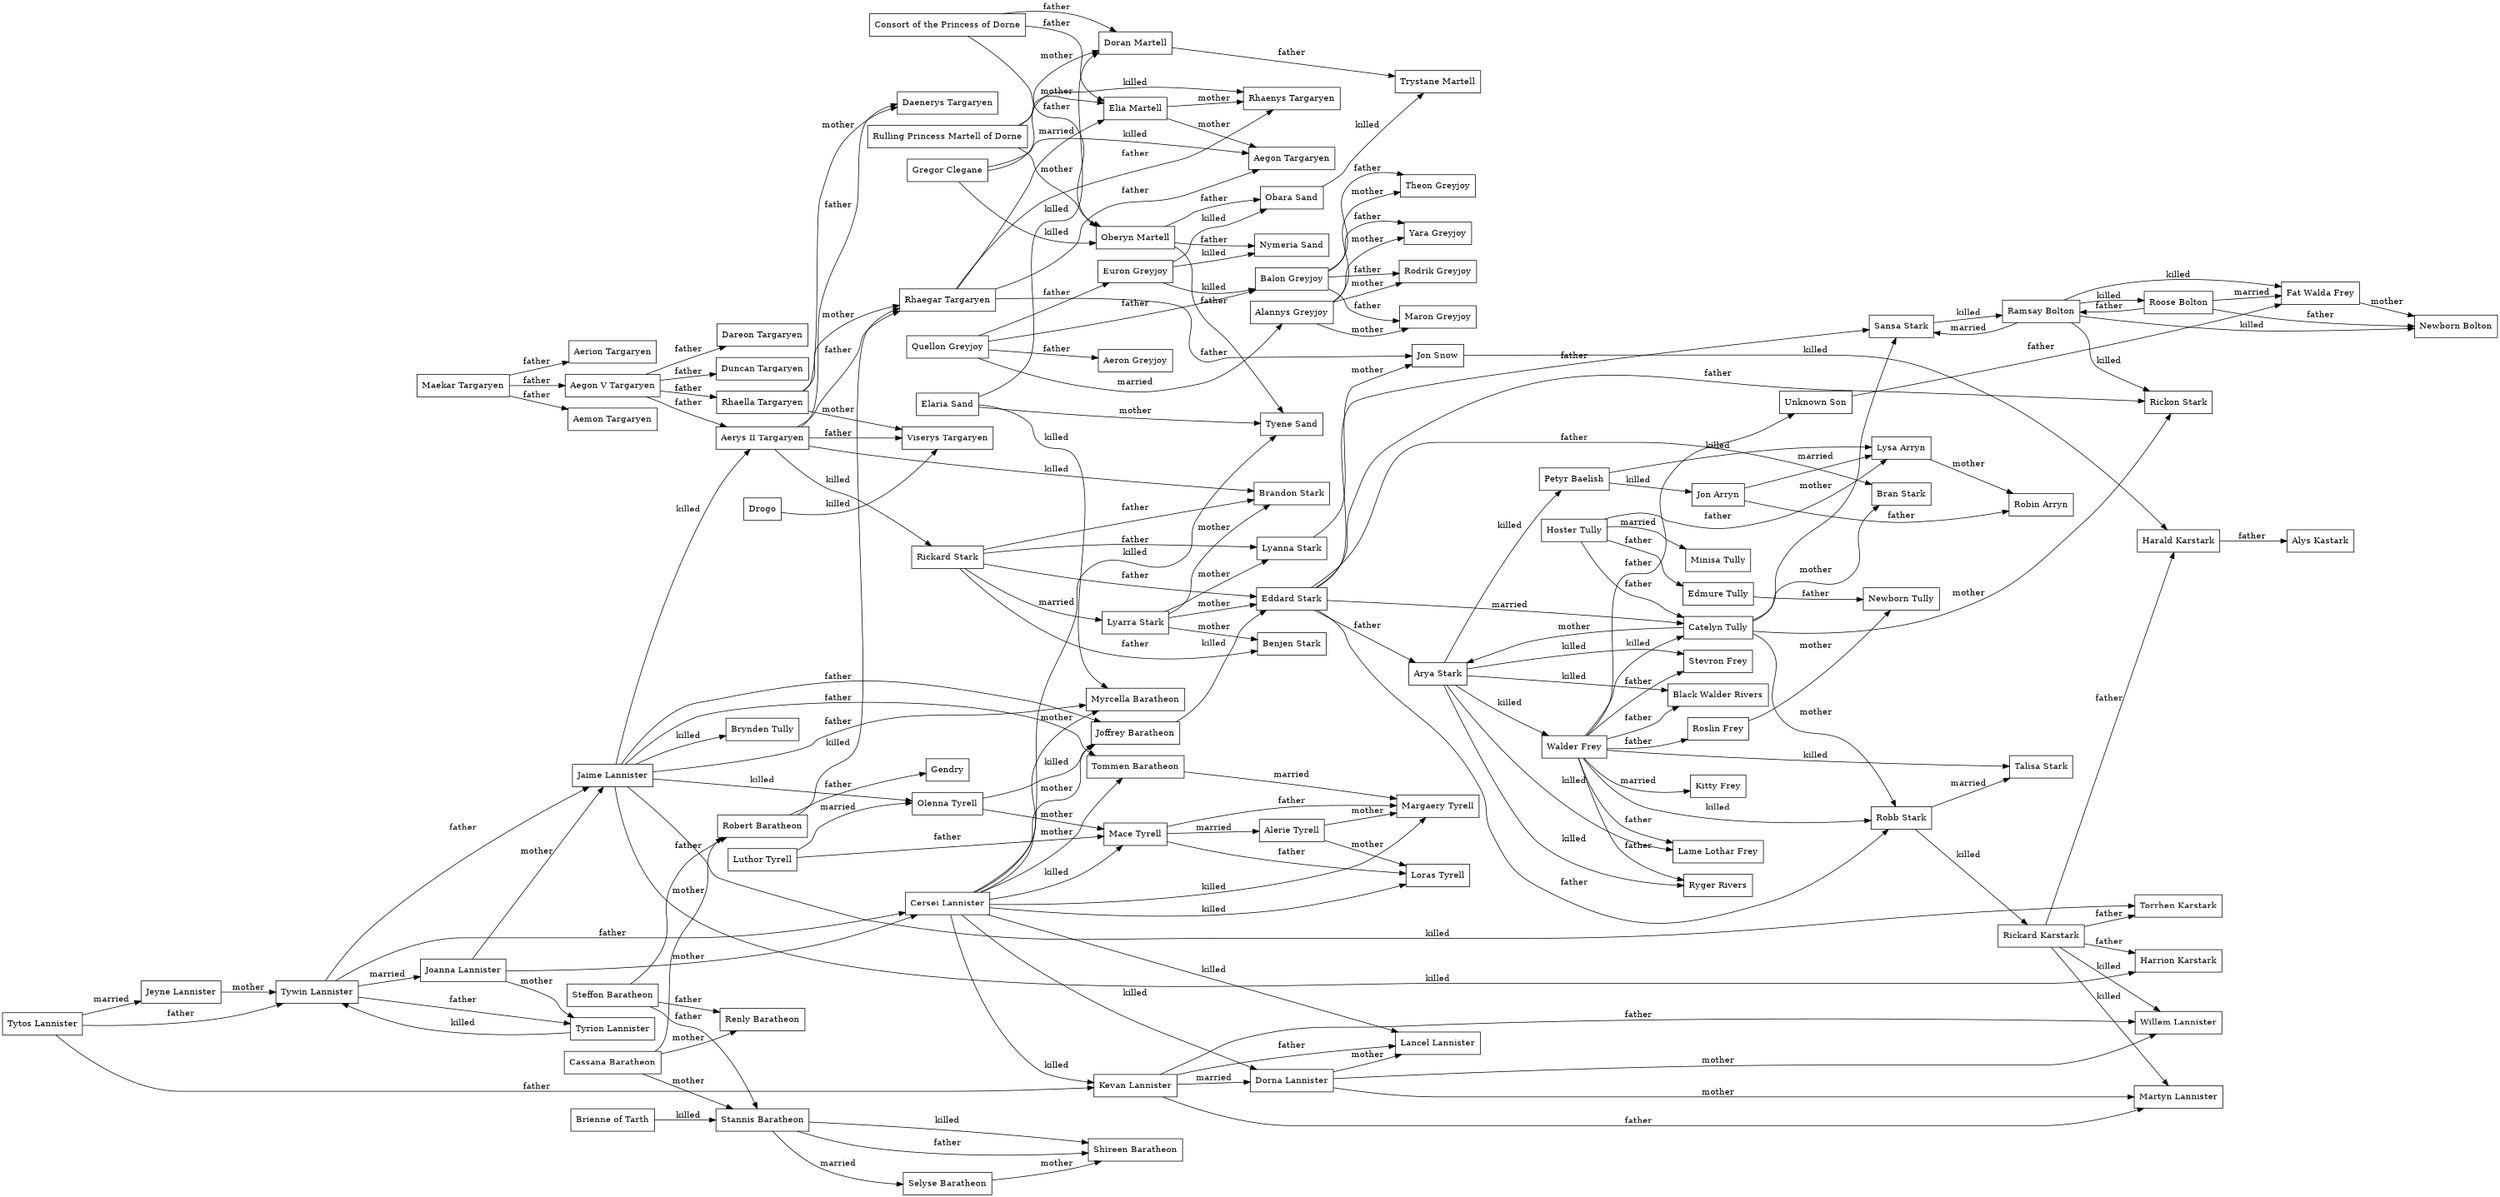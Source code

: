 digraph GoT {
rankdir=LR;
size="20"
node [shape = rectangle];
"Gregor Clegane" -> "Aegon Targaryen" [label="killed"];
"Rhaegar Targaryen" -> "Aegon Targaryen" [label="father"];
"Elia Martell" -> "Aegon Targaryen" [label="mother"];
"Maekar Targaryen" -> "Aegon V Targaryen" [label="father"];
"Maekar Targaryen" -> "Aemon Targaryen" [label="father"];
"Maekar Targaryen" -> "Aerion Targaryen" [label="father"];
"Quellon Greyjoy" -> "Aeron Greyjoy" [label="father"];
"Jaime Lannister" -> "Aerys II Targaryen" [label="killed"];
"Aegon V Targaryen" -> "Aerys II Targaryen" [label="father"];
"Harald Karstark" -> "Alys Kastark" [label="father"];
"Eddard Stark" -> "Arya Stark" [label="father"];
"Catelyn Tully" -> "Arya Stark" [label="mother"];
"Euron Greyjoy" -> "Balon Greyjoy" [label="killed"];
"Quellon Greyjoy" -> "Balon Greyjoy" [label="father"];
"Rickard Stark" -> "Benjen Stark" [label="father"];
"Lyarra Stark" -> "Benjen Stark" [label="mother"];
"Arya Stark" -> "Black Walder Rivers" [label="killed"];
"Walder Frey" -> "Black Walder Rivers" [label="father"];
"Eddard Stark" -> "Bran Stark" [label="father"];
"Catelyn Tully" -> "Bran Stark" [label="mother"];
"Aerys II Targaryen" -> "Brandon Stark" [label="killed"];
"Rickard Stark" -> "Brandon Stark" [label="father"];
"Lyarra Stark" -> "Brandon Stark" [label="mother"];
"Jaime Lannister" -> "Brynden Tully" [label="killed"];
"Walder Frey" -> "Catelyn Tully" [label="killed"];
"Hoster Tully" -> "Catelyn Tully" [label="father"];
"Tywin Lannister" -> "Cersei Lannister" [label="father"];
"Joanna Lannister" -> "Cersei Lannister" [label="mother"];
"Aerys II Targaryen" -> "Daenerys Targaryen" [label="father"];
"Rhaella Targaryen" -> "Daenerys Targaryen" [label="mother"];
"Aegon V Targaryen" -> "Dareon Targaryen" [label="father"];
"Elaria Sand" -> "Doran Martell" [label="killed"];
"Consort of the Princess of Dorne" -> "Doran Martell" [label="father"];
"Rulling Princess Martell of Dorne" -> "Doran Martell" [label="mother"];
"Cersei Lannister" -> "Dorna Lannister" [label="killed"];
"Aegon V Targaryen" -> "Duncan Targaryen" [label="father"];
"Joffrey Baratheon" -> "Eddard Stark" [label="killed"];
"Rickard Stark" -> "Eddard Stark" [label="father"];
"Lyarra Stark" -> "Eddard Stark" [label="mother"];
"Eddard Stark" -> "Catelyn Tully" [label="married"];
"Hoster Tully" -> "Edmure Tully" [label="father"];
"Consort of the Princess of Dorne" -> "Elia Martell" [label="father"];
"Rulling Princess Martell of Dorne" -> "Elia Martell" [label="mother"];
"Quellon Greyjoy" -> "Euron Greyjoy" [label="father"];
"Ramsay Bolton" -> "Fat Walda Frey" [label="killed"];
"Unknown Son" -> "Fat Walda Frey" [label="father"];
"Robert Baratheon" -> "Gendry" [label="father"];
"Jon Snow" -> "Harald Karstark" [label="killed"];
"Rickard Karstark" -> "Harald Karstark" [label="father"];
"Jaime Lannister" -> "Harrion Karstark" [label="killed"];
"Rickard Karstark" -> "Harrion Karstark" [label="father"];
"Hoster Tully" -> "Minisa Tully" [label="married"];
"Tywin Lannister" -> "Jaime Lannister" [label="father"];
"Joanna Lannister" -> "Jaime Lannister" [label="mother"];
"Olenna Tyrell" -> "Joffrey Baratheon" [label="killed"];
"Jaime Lannister" -> "Joffrey Baratheon" [label="father"];
"Cersei Lannister" -> "Joffrey Baratheon" [label="mother"];
"Petyr Baelish" -> "Jon Arryn" [label="killed"];
"Jon Arryn" -> "Lysa Arryn" [label="married"];
"Rhaegar Targaryen" -> "Jon Snow" [label="father"];
"Lyanna Stark" -> "Jon Snow" [label="mother"];
"Cersei Lannister" -> "Kevan Lannister" [label="killed"];
"Tytos Lannister" -> "Kevan Lannister" [label="father"];
"Kevan Lannister" -> "Dorna Lannister" [label="married"];
"Arya Stark" -> "Lame Lothar Frey" [label="killed"];
"Walder Frey" -> "Lame Lothar Frey" [label="father"];
"Cersei Lannister" -> "Lancel Lannister" [label="killed"];
"Kevan Lannister" -> "Lancel Lannister" [label="father"];
"Dorna Lannister" -> "Lancel Lannister" [label="mother"];
"Cersei Lannister" -> "Loras Tyrell" [label="killed"];
"Mace Tyrell" -> "Loras Tyrell" [label="father"];
"Alerie Tyrell" -> "Loras Tyrell" [label="mother"];
"Luthor Tyrell" -> "Olenna Tyrell" [label="married"];
"Rickard Stark" -> "Lyanna Stark" [label="father"];
"Lyarra Stark" -> "Lyanna Stark" [label="mother"];
"Petyr Baelish" -> "Lysa Arryn" [label="killed"];
"Hoster Tully" -> "Lysa Arryn" [label="father"];
"Cersei Lannister" -> "Mace Tyrell" [label="killed"];
"Luthor Tyrell" -> "Mace Tyrell" [label="father"];
"Olenna Tyrell" -> "Mace Tyrell" [label="mother"];
"Mace Tyrell" -> "Alerie Tyrell" [label="married"];
"Cersei Lannister" -> "Margaery Tyrell" [label="killed"];
"Mace Tyrell" -> "Margaery Tyrell" [label="father"];
"Alerie Tyrell" -> "Margaery Tyrell" [label="mother"];
"Balon Greyjoy" -> "Maron Greyjoy" [label="father"];
"Alannys Greyjoy" -> "Maron Greyjoy" [label="mother"];
"Rickard Karstark" -> "Martyn Lannister" [label="killed"];
"Kevan Lannister" -> "Martyn Lannister" [label="father"];
"Dorna Lannister" -> "Martyn Lannister" [label="mother"];
"Elaria Sand" -> "Myrcella Baratheon" [label="killed"];
"Jaime Lannister" -> "Myrcella Baratheon" [label="father"];
"Cersei Lannister" -> "Myrcella Baratheon" [label="mother"];
"Ramsay Bolton" -> "Newborn Bolton" [label="killed"];
"Roose Bolton" -> "Newborn Bolton" [label="father"];
"Fat Walda Frey" -> "Newborn Bolton" [label="mother"];
"Edmure Tully" -> "Newborn Tully" [label="father"];
"Roslin Frey" -> "Newborn Tully" [label="mother"];
"Euron Greyjoy" -> "Nymeria Sand" [label="killed"];
"Oberyn Martell" -> "Nymeria Sand" [label="father"];
"Euron Greyjoy" -> "Obara Sand" [label="killed"];
"Oberyn Martell" -> "Obara Sand" [label="father"];
"Gregor Clegane" -> "Oberyn Martell" [label="killed"];
"Consort of the Princess of Dorne" -> "Oberyn Martell" [label="father"];
"Rulling Princess Martell of Dorne" -> "Oberyn Martell" [label="mother"];
"Jaime Lannister" -> "Olenna Tyrell" [label="killed"];
"Arya Stark" -> "Petyr Baelish" [label="killed"];
"Quellon Greyjoy" -> "Alannys Greyjoy" [label="married"];
"Sansa Stark" -> "Ramsay Bolton" [label="killed"];
"Roose Bolton" -> "Ramsay Bolton" [label="father"];
"Ramsay Bolton" -> "Sansa Stark" [label="married"];
"Steffon Baratheon" -> "Renly Baratheon" [label="father"];
"Cassana Baratheon" -> "Renly Baratheon" [label="mother"];
"Robert Baratheon" -> "Rhaegar Targaryen" [label="killed"];
"Aerys II Targaryen" -> "Rhaegar Targaryen" [label="father"];
"Rhaella Targaryen" -> "Rhaegar Targaryen" [label="mother"];
"Rhaegar Targaryen" -> "Elia Martell" [label="married"];
"Aegon V Targaryen" -> "Rhaella Targaryen" [label="father"];
"Gregor Clegane" -> "Rhaenys Targaryen" [label="killed"];
"Rhaegar Targaryen" -> "Rhaenys Targaryen" [label="father"];
"Elia Martell" -> "Rhaenys Targaryen" [label="mother"];
"Robb Stark" -> "Rickard Karstark" [label="killed"];
"Aerys II Targaryen" -> "Rickard Stark" [label="killed"];
"Rickard Stark" -> "Lyarra Stark" [label="married"];
"Ramsay Bolton" -> "Rickon Stark" [label="killed"];
"Eddard Stark" -> "Rickon Stark" [label="father"];
"Catelyn Tully" -> "Rickon Stark" [label="mother"];
"Walder Frey" -> "Robb Stark" [label="killed"];
"Eddard Stark" -> "Robb Stark" [label="father"];
"Catelyn Tully" -> "Robb Stark" [label="mother"];
"Robb Stark" -> "Talisa Stark" [label="married"];
"Steffon Baratheon" -> "Robert Baratheon" [label="father"];
"Cassana Baratheon" -> "Robert Baratheon" [label="mother"];
"Jon Arryn" -> "Robin Arryn" [label="father"];
"Lysa Arryn" -> "Robin Arryn" [label="mother"];
"Balon Greyjoy" -> "Rodrik Greyjoy" [label="father"];
"Alannys Greyjoy" -> "Rodrik Greyjoy" [label="mother"];
"Ramsay Bolton" -> "Roose Bolton" [label="killed"];
"Roose Bolton" -> "Fat Walda Frey" [label="married"];
"Walder Frey" -> "Roslin Frey" [label="father"];
"Arya Stark" -> "Ryger Rivers" [label="killed"];
"Walder Frey" -> "Ryger Rivers" [label="father"];
"Eddard Stark" -> "Sansa Stark" [label="father"];
"Catelyn Tully" -> "Sansa Stark" [label="mother"];
"Stannis Baratheon" -> "Shireen Baratheon" [label="killed"];
"Stannis Baratheon" -> "Shireen Baratheon" [label="father"];
"Selyse Baratheon" -> "Shireen Baratheon" [label="mother"];
"Brienne of Tarth" -> "Stannis Baratheon" [label="killed"];
"Steffon Baratheon" -> "Stannis Baratheon" [label="father"];
"Cassana Baratheon" -> "Stannis Baratheon" [label="mother"];
"Stannis Baratheon" -> "Selyse Baratheon" [label="married"];
"Arya Stark" -> "Stevron Frey" [label="killed"];
"Walder Frey" -> "Stevron Frey" [label="father"];
"Walder Frey" -> "Talisa Stark" [label="killed"];
"Balon Greyjoy" -> "Theon Greyjoy" [label="father"];
"Alannys Greyjoy" -> "Theon Greyjoy" [label="mother"];
"Jaime Lannister" -> "Tommen Baratheon" [label="father"];
"Cersei Lannister" -> "Tommen Baratheon" [label="mother"];
"Tommen Baratheon" -> "Margaery Tyrell" [label="married"];
"Jaime Lannister" -> "Torrhen Karstark" [label="killed"];
"Rickard Karstark" -> "Torrhen Karstark" [label="father"];
"Obara Sand" -> "Trystane Martell" [label="killed"];
"Doran Martell" -> "Trystane Martell" [label="father"];
"Cersei Lannister" -> "Tyene Sand" [label="killed"];
"Oberyn Martell" -> "Tyene Sand" [label="father"];
"Elaria Sand" -> "Tyene Sand" [label="mother"];
"Tywin Lannister" -> "Tyrion Lannister" [label="father"];
"Joanna Lannister" -> "Tyrion Lannister" [label="mother"];
"Tytos Lannister" -> "Jeyne Lannister" [label="married"];
"Tyrion Lannister" -> "Tywin Lannister" [label="killed"];
"Tytos Lannister" -> "Tywin Lannister" [label="father"];
"Jeyne Lannister" -> "Tywin Lannister" [label="mother"];
"Tywin Lannister" -> "Joanna Lannister" [label="married"];
"Walder Frey" -> "Unknown Son" [label="father"];
"Drogo" -> "Viserys Targaryen" [label="killed"];
"Aerys II Targaryen" -> "Viserys Targaryen" [label="father"];
"Rhaella Targaryen" -> "Viserys Targaryen" [label="mother"];
"Arya Stark" -> "Walder Frey" [label="killed"];
"Walder Frey" -> "Kitty Frey" [label="married"];
"Rickard Karstark" -> "Willem Lannister" [label="killed"];
"Kevan Lannister" -> "Willem Lannister" [label="father"];
"Dorna Lannister" -> "Willem Lannister" [label="mother"];
"Balon Greyjoy" -> "Yara Greyjoy" [label="father"];
"Alannys Greyjoy" -> "Yara Greyjoy" [label="mother"];
}
